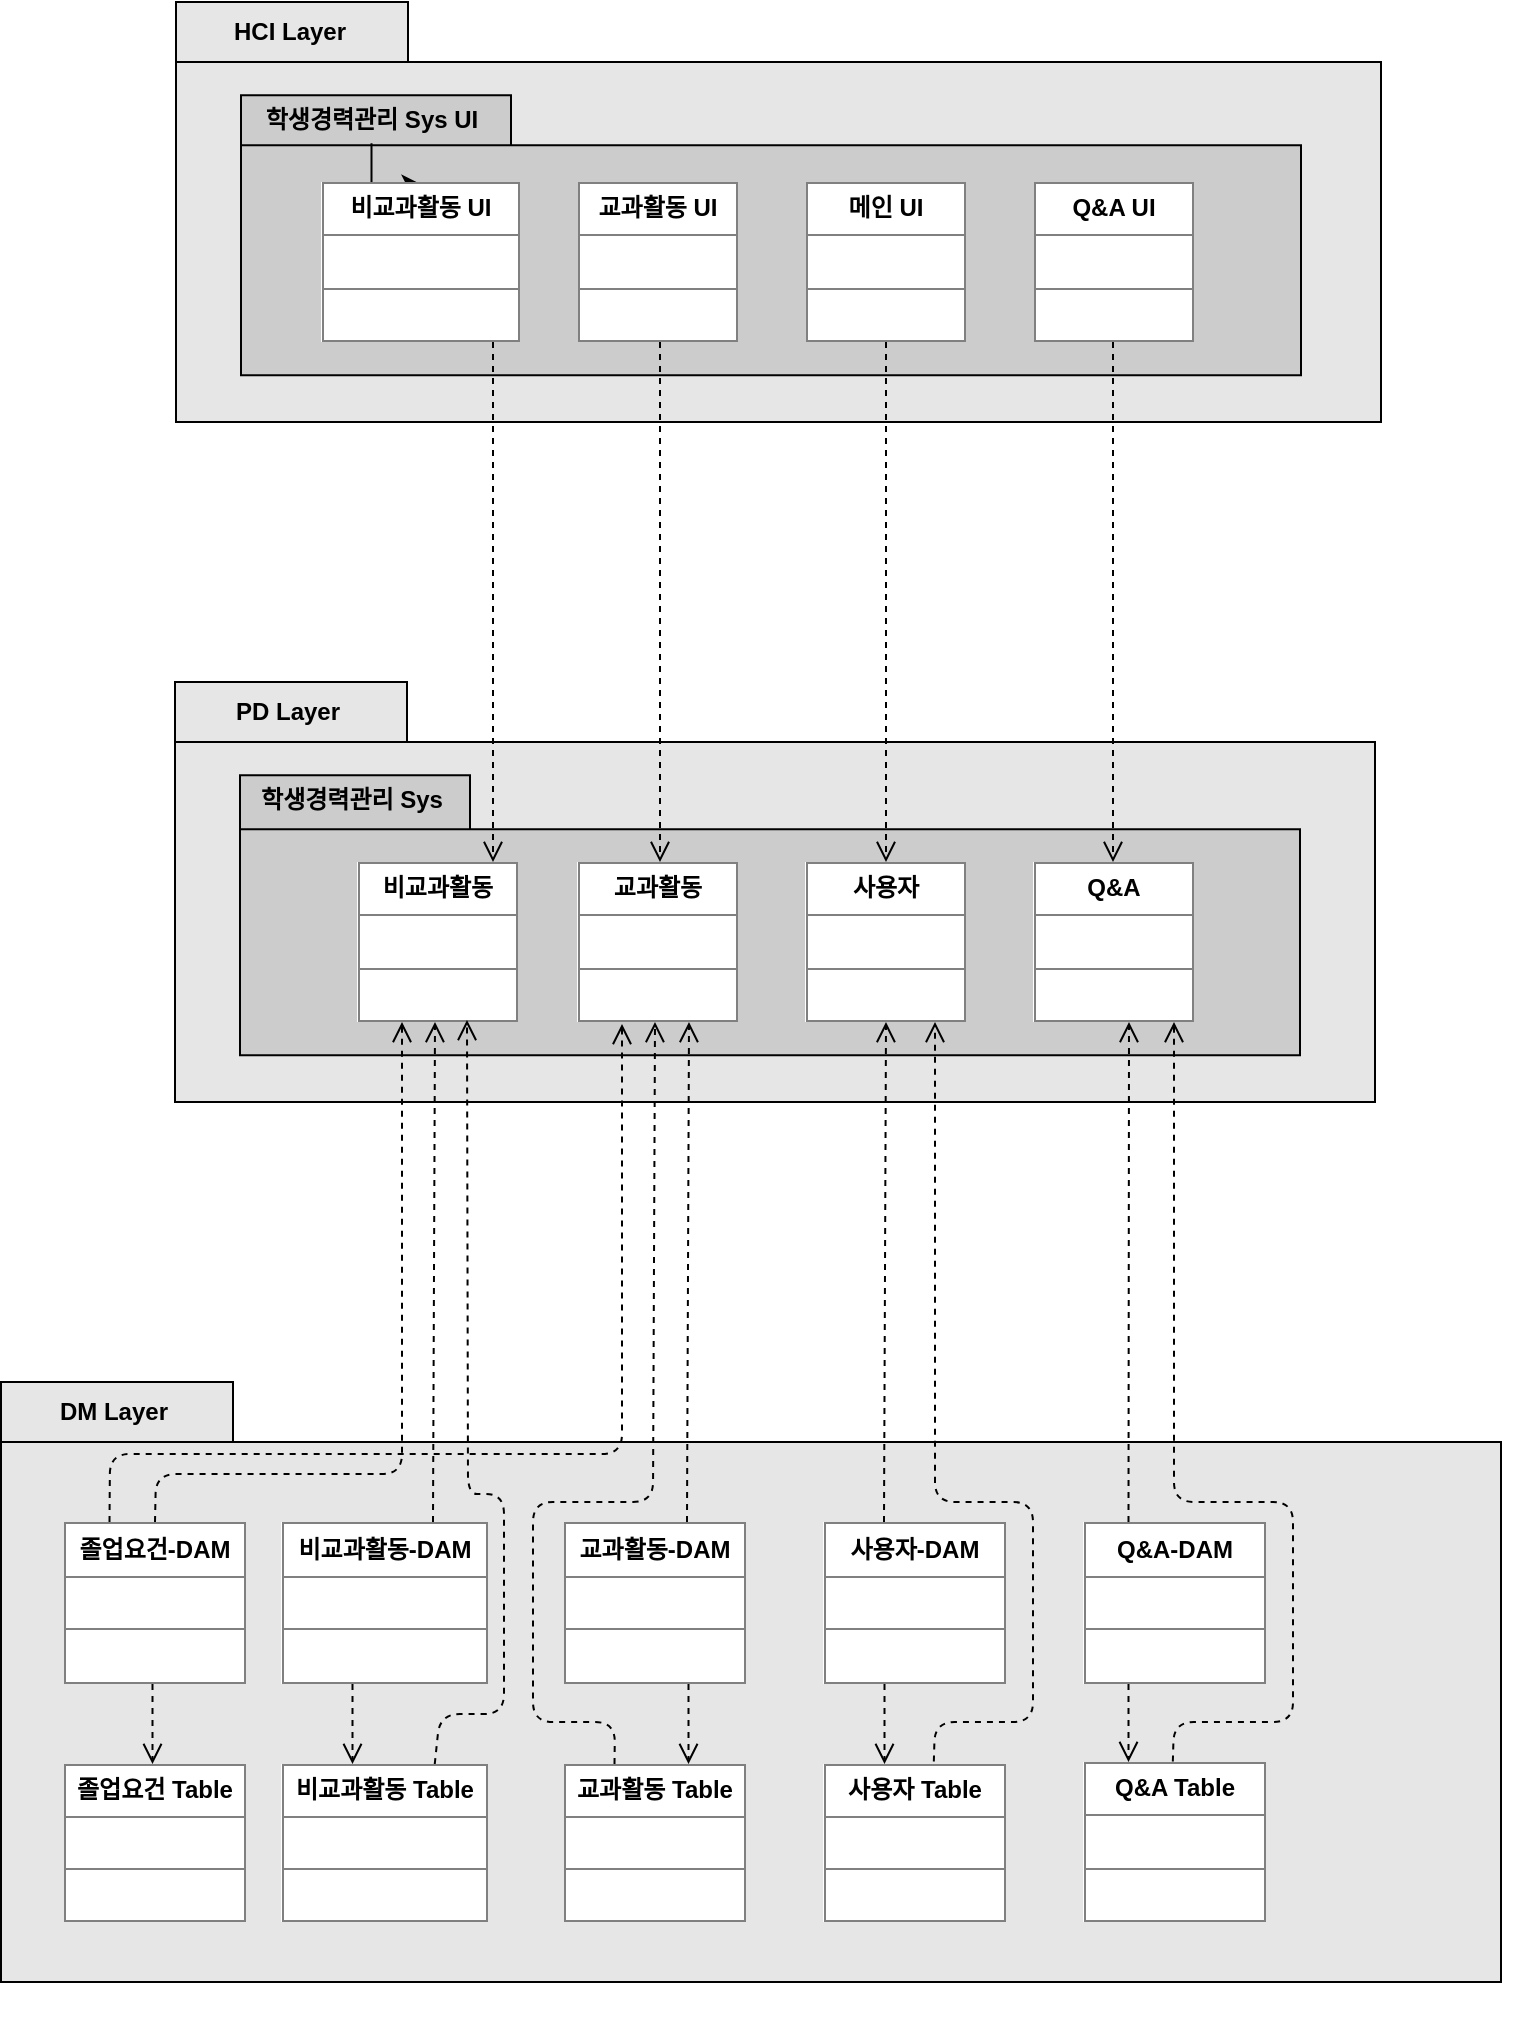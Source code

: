 <mxfile version="12.4.3" type="device" pages="1"><diagram name="Page-1" id="b5b7bab2-c9e2-2cf4-8b2a-24fd1a2a6d21"><mxGraphModel dx="934" dy="752" grid="1" gridSize="10" guides="1" tooltips="1" connect="1" arrows="1" fold="1" page="1" pageScale="1" pageWidth="827" pageHeight="1169" background="#ffffff" math="0" shadow="0"><root><mxCell id="0"/><mxCell id="1" parent="0"/><mxCell id="MsGpWOjRKsgeoRJg9yyc-125" value="" style="group" parent="1" vertex="1" connectable="0"><mxGeometry x="120.5" y="134" width="678.5" height="1020" as="geometry"/></mxCell><mxCell id="MsGpWOjRKsgeoRJg9yyc-124" value="" style="group" parent="MsGpWOjRKsgeoRJg9yyc-125" vertex="1" connectable="0"><mxGeometry x="9.5" width="678.5" height="1020" as="geometry"/></mxCell><mxCell id="MsGpWOjRKsgeoRJg9yyc-45" value="" style="group" parent="MsGpWOjRKsgeoRJg9yyc-124" vertex="1" connectable="0"><mxGeometry x="18.5" y="690" width="650" height="300" as="geometry"/></mxCell><mxCell id="MsGpWOjRKsgeoRJg9yyc-46" value="" style="shape=folder;fontStyle=1;spacingTop=10;tabWidth=116;tabHeight=30;tabPosition=left;html=1;rounded=0;shadow=0;comic=0;labelBackgroundColor=none;strokeWidth=1;fontFamily=Verdana;fontSize=10;align=center;fillColor=#E6E6E6;" parent="MsGpWOjRKsgeoRJg9yyc-45" vertex="1"><mxGeometry x="-100" width="750" height="300" as="geometry"/></mxCell><mxCell id="MsGpWOjRKsgeoRJg9yyc-81" value="&lt;table border=&quot;1&quot; width=&quot;100%&quot; cellpadding=&quot;4&quot; style=&quot;width: 100% ; height: 100% ; border-collapse: collapse&quot;&gt;&lt;tbody&gt;&lt;tr&gt;&lt;th align=&quot;center&quot;&gt;교과활동-DAM&lt;/th&gt;&lt;/tr&gt;&lt;tr&gt;&lt;td align=&quot;center&quot;&gt;&lt;br&gt;&lt;/td&gt;&lt;/tr&gt;&lt;tr&gt;&lt;td align=&quot;center&quot;&gt;&lt;br&gt;&lt;/td&gt;&lt;/tr&gt;&lt;/tbody&gt;&lt;/table&gt;" style="text;html=1;strokeColor=none;fillColor=#FFFFFF;overflow=fill;" parent="MsGpWOjRKsgeoRJg9yyc-45" vertex="1"><mxGeometry x="181.5" y="70" width="91" height="81" as="geometry"/></mxCell><mxCell id="MsGpWOjRKsgeoRJg9yyc-82" value="&lt;table border=&quot;1&quot; width=&quot;100%&quot; cellpadding=&quot;4&quot; style=&quot;width: 100% ; height: 100% ; border-collapse: collapse&quot;&gt;&lt;tbody&gt;&lt;tr&gt;&lt;th align=&quot;center&quot;&gt;교과활동 Table&lt;/th&gt;&lt;/tr&gt;&lt;tr&gt;&lt;td align=&quot;center&quot;&gt;&lt;br&gt;&lt;/td&gt;&lt;/tr&gt;&lt;tr&gt;&lt;td align=&quot;center&quot;&gt;&lt;br&gt;&lt;/td&gt;&lt;/tr&gt;&lt;/tbody&gt;&lt;/table&gt;" style="text;html=1;strokeColor=none;fillColor=#FFFFFF;overflow=fill;" parent="MsGpWOjRKsgeoRJg9yyc-45" vertex="1"><mxGeometry x="181.5" y="191" width="91" height="79" as="geometry"/></mxCell><mxCell id="MsGpWOjRKsgeoRJg9yyc-83" value="" style="html=1;verticalAlign=bottom;endArrow=open;dashed=1;endSize=8;exitX=0.75;exitY=1;exitDx=0;exitDy=0;entryX=0.75;entryY=0;entryDx=0;entryDy=0;" parent="MsGpWOjRKsgeoRJg9yyc-45" edge="1"><mxGeometry relative="1" as="geometry"><mxPoint x="243.75" y="151" as="sourcePoint"/><mxPoint x="243.75" y="191" as="targetPoint"/></mxGeometry></mxCell><mxCell id="MsGpWOjRKsgeoRJg9yyc-84" value="&lt;table border=&quot;1&quot; width=&quot;100%&quot; cellpadding=&quot;4&quot; style=&quot;width: 100% ; height: 100% ; border-collapse: collapse&quot;&gt;&lt;tbody&gt;&lt;tr&gt;&lt;th align=&quot;center&quot;&gt;사용자-DAM&lt;/th&gt;&lt;/tr&gt;&lt;tr&gt;&lt;td align=&quot;center&quot;&gt;&lt;br&gt;&lt;/td&gt;&lt;/tr&gt;&lt;tr&gt;&lt;td align=&quot;center&quot;&gt;&lt;br&gt;&lt;/td&gt;&lt;/tr&gt;&lt;/tbody&gt;&lt;/table&gt;" style="text;html=1;strokeColor=none;fillColor=#FFFFFF;overflow=fill;" parent="MsGpWOjRKsgeoRJg9yyc-45" vertex="1"><mxGeometry x="311" y="70" width="91" height="81" as="geometry"/></mxCell><mxCell id="MsGpWOjRKsgeoRJg9yyc-85" value="&lt;table border=&quot;1&quot; width=&quot;100%&quot; cellpadding=&quot;4&quot; style=&quot;width: 100% ; height: 100% ; border-collapse: collapse&quot;&gt;&lt;tbody&gt;&lt;tr&gt;&lt;th align=&quot;center&quot;&gt;사용자 Table&lt;/th&gt;&lt;/tr&gt;&lt;tr&gt;&lt;td align=&quot;center&quot;&gt;&lt;br&gt;&lt;/td&gt;&lt;/tr&gt;&lt;tr&gt;&lt;td align=&quot;center&quot;&gt;&lt;br&gt;&lt;/td&gt;&lt;/tr&gt;&lt;/tbody&gt;&lt;/table&gt;" style="text;html=1;strokeColor=none;fillColor=#FFFFFF;overflow=fill;" parent="MsGpWOjRKsgeoRJg9yyc-45" vertex="1"><mxGeometry x="311" y="191" width="91" height="79" as="geometry"/></mxCell><mxCell id="MsGpWOjRKsgeoRJg9yyc-86" value="" style="html=1;verticalAlign=bottom;endArrow=open;dashed=1;endSize=8;exitX=0.25;exitY=1;exitDx=0;exitDy=0;entryX=0.25;entryY=0;entryDx=0;entryDy=0;" parent="MsGpWOjRKsgeoRJg9yyc-45" edge="1"><mxGeometry relative="1" as="geometry"><mxPoint x="341.75" y="151" as="sourcePoint"/><mxPoint x="341.75" y="191" as="targetPoint"/></mxGeometry></mxCell><mxCell id="MsGpWOjRKsgeoRJg9yyc-87" value="&lt;table border=&quot;1&quot; width=&quot;100%&quot; cellpadding=&quot;4&quot; style=&quot;width: 100% ; height: 100% ; border-collapse: collapse&quot;&gt;&lt;tbody&gt;&lt;tr&gt;&lt;th align=&quot;center&quot;&gt;Q&amp;amp;A-DAM&lt;/th&gt;&lt;/tr&gt;&lt;tr&gt;&lt;td align=&quot;center&quot;&gt;&lt;br&gt;&lt;/td&gt;&lt;/tr&gt;&lt;tr&gt;&lt;td align=&quot;center&quot;&gt;&lt;br&gt;&lt;/td&gt;&lt;/tr&gt;&lt;/tbody&gt;&lt;/table&gt;" style="text;html=1;strokeColor=none;fillColor=#FFFFFF;overflow=fill;" parent="MsGpWOjRKsgeoRJg9yyc-45" vertex="1"><mxGeometry x="441" y="70" width="91" height="81" as="geometry"/></mxCell><mxCell id="MsGpWOjRKsgeoRJg9yyc-88" value="&lt;table border=&quot;1&quot; width=&quot;100%&quot; cellpadding=&quot;4&quot; style=&quot;width: 100% ; height: 100% ; border-collapse: collapse&quot;&gt;&lt;tbody&gt;&lt;tr&gt;&lt;th align=&quot;center&quot;&gt;Q&amp;amp;A Table&lt;/th&gt;&lt;/tr&gt;&lt;tr&gt;&lt;td align=&quot;center&quot;&gt;&lt;br&gt;&lt;/td&gt;&lt;/tr&gt;&lt;tr&gt;&lt;td align=&quot;center&quot;&gt;&lt;br&gt;&lt;/td&gt;&lt;/tr&gt;&lt;/tbody&gt;&lt;/table&gt;" style="text;html=1;strokeColor=none;fillColor=#FFFFFF;overflow=fill;" parent="MsGpWOjRKsgeoRJg9yyc-45" vertex="1"><mxGeometry x="441" y="190" width="91" height="80" as="geometry"/></mxCell><mxCell id="MsGpWOjRKsgeoRJg9yyc-89" value="" style="html=1;verticalAlign=bottom;endArrow=open;dashed=1;endSize=8;exitX=0.25;exitY=1;exitDx=0;exitDy=0;entryX=0.25;entryY=0;entryDx=0;entryDy=0;" parent="MsGpWOjRKsgeoRJg9yyc-45" source="MsGpWOjRKsgeoRJg9yyc-87" target="MsGpWOjRKsgeoRJg9yyc-88" edge="1"><mxGeometry relative="1" as="geometry"><mxPoint x="339" y="-490" as="sourcePoint"/><mxPoint x="259" y="-490" as="targetPoint"/></mxGeometry></mxCell><mxCell id="XZbosDim1L4lhwGupnvb-9" value="&lt;table border=&quot;1&quot; width=&quot;100%&quot; cellpadding=&quot;4&quot; style=&quot;width: 100% ; height: 100% ; border-collapse: collapse&quot;&gt;&lt;tbody&gt;&lt;tr&gt;&lt;th align=&quot;center&quot;&gt;비교과활동-DAM&lt;/th&gt;&lt;/tr&gt;&lt;tr&gt;&lt;td align=&quot;center&quot;&gt;&lt;br&gt;&lt;/td&gt;&lt;/tr&gt;&lt;tr&gt;&lt;td align=&quot;center&quot;&gt;&lt;br&gt;&lt;/td&gt;&lt;/tr&gt;&lt;/tbody&gt;&lt;/table&gt;" style="text;html=1;strokeColor=none;fillColor=#FFFFFF;overflow=fill;" vertex="1" parent="MsGpWOjRKsgeoRJg9yyc-45"><mxGeometry x="40" y="70" width="102.5" height="81" as="geometry"/></mxCell><mxCell id="XZbosDim1L4lhwGupnvb-10" value="&lt;table border=&quot;1&quot; width=&quot;100%&quot; cellpadding=&quot;4&quot; style=&quot;width: 100% ; height: 100% ; border-collapse: collapse&quot;&gt;&lt;tbody&gt;&lt;tr&gt;&lt;th align=&quot;center&quot;&gt;비교과활동 Table&lt;/th&gt;&lt;/tr&gt;&lt;tr&gt;&lt;td align=&quot;center&quot;&gt;&lt;br&gt;&lt;/td&gt;&lt;/tr&gt;&lt;tr&gt;&lt;td align=&quot;center&quot;&gt;&lt;br&gt;&lt;/td&gt;&lt;/tr&gt;&lt;/tbody&gt;&lt;/table&gt;" style="text;html=1;strokeColor=none;fillColor=#FFFFFF;overflow=fill;" vertex="1" parent="MsGpWOjRKsgeoRJg9yyc-45"><mxGeometry x="40" y="191" width="102.5" height="79" as="geometry"/></mxCell><mxCell id="MsGpWOjRKsgeoRJg9yyc-1" value="" style="group" parent="MsGpWOjRKsgeoRJg9yyc-124" vertex="1" connectable="0"><mxGeometry x="18.5" width="660" height="210" as="geometry"/></mxCell><mxCell id="MsGpWOjRKsgeoRJg9yyc-2" value="" style="shape=folder;fontStyle=1;spacingTop=10;tabWidth=116;tabHeight=30;tabPosition=left;html=1;rounded=0;shadow=0;comic=0;labelBackgroundColor=none;strokeWidth=1;fontFamily=Verdana;fontSize=10;align=center;fillColor=#E6E6E6;" parent="MsGpWOjRKsgeoRJg9yyc-1" vertex="1"><mxGeometry x="-12.5" width="602.5" height="210" as="geometry"/></mxCell><mxCell id="MsGpWOjRKsgeoRJg9yyc-4" value="" style="shape=folder;fontStyle=1;spacingTop=10;tabWidth=135;tabHeight=25;tabPosition=left;html=1;rounded=0;shadow=0;comic=0;labelBackgroundColor=none;strokeWidth=1;fontFamily=Verdana;fontSize=10;align=center;fillColor=#CCCCCC;" parent="MsGpWOjRKsgeoRJg9yyc-1" vertex="1"><mxGeometry x="20" y="46.67" width="530" height="140" as="geometry"/></mxCell><mxCell id="MsGpWOjRKsgeoRJg9yyc-24" value="&lt;b&gt;HCI Layer&lt;/b&gt;" style="text;html=1;strokeColor=none;fillColor=none;align=center;verticalAlign=middle;whiteSpace=wrap;rounded=0;" parent="MsGpWOjRKsgeoRJg9yyc-1" vertex="1"><mxGeometry x="-12" width="112" height="30" as="geometry"/></mxCell><mxCell id="XZbosDim1L4lhwGupnvb-1" value="" style="edgeStyle=orthogonalEdgeStyle;rounded=0;orthogonalLoop=1;jettySize=auto;html=1;" edge="1" parent="MsGpWOjRKsgeoRJg9yyc-1" source="MsGpWOjRKsgeoRJg9yyc-25" target="MsGpWOjRKsgeoRJg9yyc-31"><mxGeometry relative="1" as="geometry"/></mxCell><mxCell id="MsGpWOjRKsgeoRJg9yyc-25" value="&lt;b&gt;학생경력관리 Sys UI&lt;/b&gt;" style="text;html=1;strokeColor=none;fillColor=none;align=center;verticalAlign=middle;whiteSpace=wrap;rounded=0;" parent="MsGpWOjRKsgeoRJg9yyc-1" vertex="1"><mxGeometry x="20.5" y="46.67" width="129.5" height="24" as="geometry"/></mxCell><mxCell id="MsGpWOjRKsgeoRJg9yyc-31" value="&lt;table border=&quot;1&quot; width=&quot;100%&quot; cellpadding=&quot;4&quot; style=&quot;width: 100% ; height: 100% ; border-collapse: collapse&quot;&gt;&lt;tbody&gt;&lt;tr&gt;&lt;th align=&quot;center&quot;&gt;비교과활동 UI&lt;/th&gt;&lt;/tr&gt;&lt;tr&gt;&lt;td align=&quot;center&quot;&gt;&lt;br&gt;&lt;/td&gt;&lt;/tr&gt;&lt;tr&gt;&lt;td align=&quot;center&quot;&gt;&lt;br&gt;&lt;/td&gt;&lt;/tr&gt;&lt;/tbody&gt;&lt;/table&gt;" style="text;html=1;strokeColor=none;fillColor=#FFFFFF;overflow=fill;" parent="MsGpWOjRKsgeoRJg9yyc-1" vertex="1"><mxGeometry x="60" y="90" width="98.5" height="80" as="geometry"/></mxCell><mxCell id="MsGpWOjRKsgeoRJg9yyc-32" value="&lt;table border=&quot;1&quot; width=&quot;100%&quot; cellpadding=&quot;4&quot; style=&quot;width: 100% ; height: 100% ; border-collapse: collapse&quot;&gt;&lt;tbody&gt;&lt;tr&gt;&lt;th align=&quot;center&quot;&gt;교과활동 UI&lt;/th&gt;&lt;/tr&gt;&lt;tr&gt;&lt;td align=&quot;center&quot;&gt;&lt;br&gt;&lt;/td&gt;&lt;/tr&gt;&lt;tr&gt;&lt;td align=&quot;center&quot;&gt;&lt;br&gt;&lt;/td&gt;&lt;/tr&gt;&lt;/tbody&gt;&lt;/table&gt;" style="text;html=1;strokeColor=none;fillColor=#FFFFFF;overflow=fill;" parent="MsGpWOjRKsgeoRJg9yyc-1" vertex="1"><mxGeometry x="188.5" y="90" width="80" height="80" as="geometry"/></mxCell><mxCell id="MsGpWOjRKsgeoRJg9yyc-33" value="&lt;table border=&quot;1&quot; width=&quot;100%&quot; cellpadding=&quot;4&quot; style=&quot;width: 100% ; height: 100% ; border-collapse: collapse&quot;&gt;&lt;tbody&gt;&lt;tr&gt;&lt;th align=&quot;center&quot;&gt;메인 UI&lt;br&gt;&lt;/th&gt;&lt;/tr&gt;&lt;tr&gt;&lt;td align=&quot;center&quot;&gt;&lt;br&gt;&lt;/td&gt;&lt;/tr&gt;&lt;tr&gt;&lt;td align=&quot;center&quot;&gt;&lt;br&gt;&lt;/td&gt;&lt;/tr&gt;&lt;/tbody&gt;&lt;/table&gt;" style="text;html=1;strokeColor=none;fillColor=#FFFFFF;overflow=fill;fontStyle=1" parent="MsGpWOjRKsgeoRJg9yyc-1" vertex="1"><mxGeometry x="302.5" y="90" width="80" height="80" as="geometry"/></mxCell><mxCell id="MsGpWOjRKsgeoRJg9yyc-35" value="&lt;table border=&quot;1&quot; width=&quot;100%&quot; cellpadding=&quot;4&quot; style=&quot;width: 100% ; height: 100% ; border-collapse: collapse&quot;&gt;&lt;tbody&gt;&lt;tr&gt;&lt;th align=&quot;center&quot;&gt;Q&amp;amp;A UI&lt;/th&gt;&lt;/tr&gt;&lt;tr&gt;&lt;td align=&quot;center&quot;&gt;&lt;br&gt;&lt;/td&gt;&lt;/tr&gt;&lt;tr&gt;&lt;td align=&quot;center&quot;&gt;&lt;br&gt;&lt;/td&gt;&lt;/tr&gt;&lt;/tbody&gt;&lt;/table&gt;" style="text;html=1;strokeColor=none;fillColor=#FFFFFF;overflow=fill;" parent="MsGpWOjRKsgeoRJg9yyc-1" vertex="1"><mxGeometry x="416.5" y="90" width="80" height="80" as="geometry"/></mxCell><mxCell id="MsGpWOjRKsgeoRJg9yyc-36" value="" style="group" parent="MsGpWOjRKsgeoRJg9yyc-124" vertex="1" connectable="0"><mxGeometry y="340" width="651" height="680" as="geometry"/></mxCell><mxCell id="MsGpWOjRKsgeoRJg9yyc-37" value="" style="shape=folder;fontStyle=1;spacingTop=10;tabWidth=116;tabHeight=30;tabPosition=left;html=1;rounded=0;shadow=0;comic=0;labelBackgroundColor=none;strokeWidth=1;fontFamily=Verdana;fontSize=10;align=center;fillColor=#E6E6E6;" parent="MsGpWOjRKsgeoRJg9yyc-36" vertex="1"><mxGeometry x="5.5" width="600" height="210" as="geometry"/></mxCell><mxCell id="MsGpWOjRKsgeoRJg9yyc-38" value="" style="shape=folder;fontStyle=1;spacingTop=10;tabWidth=115;tabHeight=27;tabPosition=left;html=1;rounded=0;shadow=0;comic=0;labelBackgroundColor=none;strokeWidth=1;fontFamily=Verdana;fontSize=10;align=center;fillColor=#CCCCCC;" parent="MsGpWOjRKsgeoRJg9yyc-36" vertex="1"><mxGeometry x="38" y="46.667" width="530" height="140" as="geometry"/></mxCell><mxCell id="MsGpWOjRKsgeoRJg9yyc-39" value="&lt;b&gt;PD Layer&lt;/b&gt;" style="text;html=1;strokeColor=none;fillColor=none;align=center;verticalAlign=middle;whiteSpace=wrap;rounded=0;" parent="MsGpWOjRKsgeoRJg9yyc-36" vertex="1"><mxGeometry x="6" width="112" height="30" as="geometry"/></mxCell><mxCell id="MsGpWOjRKsgeoRJg9yyc-40" value="&lt;b&gt;학생경력관리 Sys&lt;/b&gt;" style="text;html=1;strokeColor=none;fillColor=none;align=center;verticalAlign=middle;whiteSpace=wrap;rounded=0;" parent="MsGpWOjRKsgeoRJg9yyc-36" vertex="1"><mxGeometry x="39" y="47" width="110" height="24" as="geometry"/></mxCell><mxCell id="MsGpWOjRKsgeoRJg9yyc-41" value="&lt;table border=&quot;1&quot; width=&quot;100%&quot; cellpadding=&quot;4&quot; style=&quot;width: 100% ; height: 100% ; border-collapse: collapse&quot;&gt;&lt;tbody&gt;&lt;tr&gt;&lt;th align=&quot;center&quot;&gt;비교과활동&lt;/th&gt;&lt;/tr&gt;&lt;tr&gt;&lt;td align=&quot;center&quot;&gt;&lt;br&gt;&lt;/td&gt;&lt;/tr&gt;&lt;tr&gt;&lt;td align=&quot;center&quot;&gt;&lt;br&gt;&lt;/td&gt;&lt;/tr&gt;&lt;/tbody&gt;&lt;/table&gt;" style="text;html=1;strokeColor=none;fillColor=#FFFFFF;overflow=fill;" parent="MsGpWOjRKsgeoRJg9yyc-36" vertex="1"><mxGeometry x="96.5" y="90" width="80" height="80" as="geometry"/></mxCell><mxCell id="MsGpWOjRKsgeoRJg9yyc-42" value="&lt;table border=&quot;1&quot; width=&quot;100%&quot; cellpadding=&quot;4&quot; style=&quot;width: 100% ; height: 100% ; border-collapse: collapse&quot;&gt;&lt;tbody&gt;&lt;tr&gt;&lt;th align=&quot;center&quot;&gt;교과활동&lt;/th&gt;&lt;/tr&gt;&lt;tr&gt;&lt;td align=&quot;center&quot;&gt;&lt;br&gt;&lt;/td&gt;&lt;/tr&gt;&lt;tr&gt;&lt;td align=&quot;center&quot;&gt;&lt;br&gt;&lt;/td&gt;&lt;/tr&gt;&lt;/tbody&gt;&lt;/table&gt;" style="text;html=1;strokeColor=none;fillColor=#FFFFFF;overflow=fill;" parent="MsGpWOjRKsgeoRJg9yyc-36" vertex="1"><mxGeometry x="206.5" y="90" width="80" height="80" as="geometry"/></mxCell><mxCell id="MsGpWOjRKsgeoRJg9yyc-43" value="&lt;table border=&quot;1&quot; width=&quot;100%&quot; cellpadding=&quot;4&quot; style=&quot;width: 100% ; height: 100% ; border-collapse: collapse&quot;&gt;&lt;tbody&gt;&lt;tr&gt;&lt;th align=&quot;center&quot;&gt;사용자&lt;/th&gt;&lt;/tr&gt;&lt;tr&gt;&lt;td align=&quot;center&quot;&gt;&lt;br&gt;&lt;/td&gt;&lt;/tr&gt;&lt;tr&gt;&lt;td align=&quot;center&quot;&gt;&lt;br&gt;&lt;/td&gt;&lt;/tr&gt;&lt;/tbody&gt;&lt;/table&gt;" style="text;html=1;strokeColor=none;fillColor=#FFFFFF;overflow=fill;fontStyle=1" parent="MsGpWOjRKsgeoRJg9yyc-36" vertex="1"><mxGeometry x="320.5" y="90" width="80" height="80" as="geometry"/></mxCell><mxCell id="MsGpWOjRKsgeoRJg9yyc-44" value="&lt;table border=&quot;1&quot; width=&quot;100%&quot; cellpadding=&quot;4&quot; style=&quot;width: 100% ; height: 100% ; border-collapse: collapse&quot;&gt;&lt;tbody&gt;&lt;tr&gt;&lt;th align=&quot;center&quot;&gt;Q&amp;amp;A&lt;/th&gt;&lt;/tr&gt;&lt;tr&gt;&lt;td align=&quot;center&quot;&gt;&lt;br&gt;&lt;/td&gt;&lt;/tr&gt;&lt;tr&gt;&lt;td align=&quot;center&quot;&gt;&lt;br&gt;&lt;/td&gt;&lt;/tr&gt;&lt;/tbody&gt;&lt;/table&gt;" style="text;html=1;strokeColor=none;fillColor=#FFFFFF;overflow=fill;" parent="MsGpWOjRKsgeoRJg9yyc-36" vertex="1"><mxGeometry x="434.5" y="90" width="80" height="80" as="geometry"/></mxCell><mxCell id="MsGpWOjRKsgeoRJg9yyc-105" value="" style="html=1;verticalAlign=bottom;endArrow=open;dashed=1;endSize=8;exitX=0.5;exitY=1;exitDx=0;exitDy=0;entryX=0.5;entryY=1;entryDx=0;entryDy=0;" parent="MsGpWOjRKsgeoRJg9yyc-36" source="MsGpWOjRKsgeoRJg9yyc-33" edge="1"><mxGeometry relative="1" as="geometry"><mxPoint x="360" y="340.0" as="sourcePoint"/><mxPoint x="361" y="90" as="targetPoint"/></mxGeometry></mxCell><mxCell id="XZbosDim1L4lhwGupnvb-7" value="" style="html=1;verticalAlign=bottom;endArrow=open;dashed=1;endSize=8;exitX=0.5;exitY=0;exitDx=0;exitDy=0;entryX=0.5;entryY=1;entryDx=0;entryDy=0;" edge="1" parent="MsGpWOjRKsgeoRJg9yyc-36" source="MsGpWOjRKsgeoRJg9yyc-50"><mxGeometry relative="1" as="geometry"><mxPoint x="118" y="420.0" as="sourcePoint"/><mxPoint x="119" y="170" as="targetPoint"/><Array as="points"><mxPoint x="-4" y="396"/><mxPoint x="119" y="396"/></Array></mxGeometry></mxCell><mxCell id="MsGpWOjRKsgeoRJg9yyc-94" value="" style="html=1;verticalAlign=bottom;endArrow=open;dashed=1;endSize=8;exitX=0.5;exitY=0;exitDx=0;exitDy=0;entryX=0.5;entryY=1;entryDx=0;entryDy=0;" parent="MsGpWOjRKsgeoRJg9yyc-124" edge="1"><mxGeometry relative="1" as="geometry"><mxPoint x="134.5" y="760.0" as="sourcePoint"/><mxPoint x="135.5" y="510" as="targetPoint"/></mxGeometry></mxCell><mxCell id="MsGpWOjRKsgeoRJg9yyc-95" value="" style="html=1;verticalAlign=bottom;endArrow=open;dashed=1;endSize=8;exitX=0.5;exitY=0;exitDx=0;exitDy=0;entryX=0.5;entryY=1;entryDx=0;entryDy=0;" parent="MsGpWOjRKsgeoRJg9yyc-124" edge="1"><mxGeometry relative="1" as="geometry"><mxPoint x="360" y="760.0" as="sourcePoint"/><mxPoint x="361" y="510" as="targetPoint"/></mxGeometry></mxCell><mxCell id="MsGpWOjRKsgeoRJg9yyc-96" value="" style="html=1;verticalAlign=bottom;endArrow=open;dashed=1;endSize=8;exitX=0.25;exitY=0;exitDx=0;exitDy=0;" parent="MsGpWOjRKsgeoRJg9yyc-124" source="MsGpWOjRKsgeoRJg9yyc-87" edge="1"><mxGeometry relative="1" as="geometry"><mxPoint x="474.5" y="760.0" as="sourcePoint"/><mxPoint x="482.5" y="510" as="targetPoint"/></mxGeometry></mxCell><mxCell id="MsGpWOjRKsgeoRJg9yyc-98" value="" style="html=1;verticalAlign=bottom;endArrow=open;dashed=1;endSize=8;entryX=0.5;entryY=1;entryDx=0;entryDy=0;exitX=0.25;exitY=0;exitDx=0;exitDy=0;" parent="MsGpWOjRKsgeoRJg9yyc-124" edge="1"><mxGeometry relative="1" as="geometry"><mxPoint x="225.25" y="881" as="sourcePoint"/><mxPoint x="245.5" y="510" as="targetPoint"/><Array as="points"><mxPoint x="225.5" y="860"/><mxPoint x="184.5" y="860"/><mxPoint x="184.5" y="750"/><mxPoint x="244.5" y="750"/></Array></mxGeometry></mxCell><mxCell id="MsGpWOjRKsgeoRJg9yyc-99" value="" style="html=1;verticalAlign=bottom;endArrow=open;dashed=1;endSize=8;exitX=0.5;exitY=0;exitDx=0;exitDy=0;entryX=0.5;entryY=1;entryDx=0;entryDy=0;" parent="MsGpWOjRKsgeoRJg9yyc-124" edge="1"><mxGeometry relative="1" as="geometry"><mxPoint x="261.5" y="760.0" as="sourcePoint"/><mxPoint x="262.5" y="510" as="targetPoint"/></mxGeometry></mxCell><mxCell id="MsGpWOjRKsgeoRJg9yyc-102" value="" style="html=1;verticalAlign=bottom;endArrow=open;dashed=1;endSize=8;entryX=0.5;entryY=1;entryDx=0;entryDy=0;exitX=0.609;exitY=-0.016;exitDx=0;exitDy=0;exitPerimeter=0;" parent="MsGpWOjRKsgeoRJg9yyc-124" source="MsGpWOjRKsgeoRJg9yyc-85" edge="1"><mxGeometry relative="1" as="geometry"><mxPoint x="404.5" y="680" as="sourcePoint"/><mxPoint x="385.5" y="510" as="targetPoint"/><Array as="points"><mxPoint x="385.5" y="860"/><mxPoint x="434.5" y="860"/><mxPoint x="434.5" y="750"/><mxPoint x="385.5" y="750"/></Array></mxGeometry></mxCell><mxCell id="MsGpWOjRKsgeoRJg9yyc-103" value="" style="html=1;verticalAlign=bottom;endArrow=open;dashed=1;endSize=8;entryX=0.5;entryY=1;entryDx=0;entryDy=0;exitX=0.609;exitY=-0.016;exitDx=0;exitDy=0;exitPerimeter=0;" parent="MsGpWOjRKsgeoRJg9yyc-124" edge="1"><mxGeometry relative="1" as="geometry"><mxPoint x="504.419" y="879.736" as="sourcePoint"/><mxPoint x="505" y="510" as="targetPoint"/><Array as="points"><mxPoint x="505" y="860"/><mxPoint x="564.5" y="860"/><mxPoint x="564.5" y="750"/><mxPoint x="505" y="750"/></Array></mxGeometry></mxCell><mxCell id="MsGpWOjRKsgeoRJg9yyc-106" value="" style="html=1;verticalAlign=bottom;endArrow=open;dashed=1;endSize=8;exitX=0.5;exitY=1;exitDx=0;exitDy=0;entryX=0.5;entryY=1;entryDx=0;entryDy=0;" parent="MsGpWOjRKsgeoRJg9yyc-124" edge="1"><mxGeometry relative="1" as="geometry"><mxPoint x="474.5" y="170" as="sourcePoint"/><mxPoint x="474.5" y="430" as="targetPoint"/></mxGeometry></mxCell><mxCell id="MsGpWOjRKsgeoRJg9yyc-107" value="" style="html=1;verticalAlign=bottom;endArrow=open;dashed=1;endSize=8;exitX=0.5;exitY=1;exitDx=0;exitDy=0;entryX=0.5;entryY=1;entryDx=0;entryDy=0;" parent="MsGpWOjRKsgeoRJg9yyc-124" edge="1"><mxGeometry relative="1" as="geometry"><mxPoint x="248" y="170" as="sourcePoint"/><mxPoint x="248" y="430" as="targetPoint"/></mxGeometry></mxCell><mxCell id="MsGpWOjRKsgeoRJg9yyc-110" value="" style="html=1;verticalAlign=bottom;endArrow=open;dashed=1;endSize=8;exitX=0.5;exitY=1;exitDx=0;exitDy=0;entryX=0.5;entryY=1;entryDx=0;entryDy=0;" parent="MsGpWOjRKsgeoRJg9yyc-124" edge="1"><mxGeometry relative="1" as="geometry"><mxPoint x="164.5" y="170" as="sourcePoint"/><mxPoint x="164.5" y="430" as="targetPoint"/></mxGeometry></mxCell><mxCell id="MsGpWOjRKsgeoRJg9yyc-48" value="&lt;b&gt;DM Layer&lt;/b&gt;" style="text;html=1;strokeColor=none;fillColor=none;align=center;verticalAlign=middle;whiteSpace=wrap;rounded=0;" parent="1" vertex="1"><mxGeometry x="48.5" y="824" width="112" height="30" as="geometry"/></mxCell><mxCell id="MsGpWOjRKsgeoRJg9yyc-50" value="&lt;table border=&quot;1&quot; width=&quot;100%&quot; cellpadding=&quot;4&quot; style=&quot;width: 100% ; height: 100% ; border-collapse: collapse&quot;&gt;&lt;tbody&gt;&lt;tr&gt;&lt;th align=&quot;center&quot;&gt;졸업요건-DAM&lt;/th&gt;&lt;/tr&gt;&lt;tr&gt;&lt;td align=&quot;center&quot;&gt;&lt;br&gt;&lt;/td&gt;&lt;/tr&gt;&lt;tr&gt;&lt;td align=&quot;center&quot;&gt;&lt;br&gt;&lt;/td&gt;&lt;/tr&gt;&lt;/tbody&gt;&lt;/table&gt;" style="text;html=1;strokeColor=none;fillColor=#FFFFFF;overflow=fill;" parent="1" vertex="1"><mxGeometry x="80" y="894" width="91" height="81" as="geometry"/></mxCell><mxCell id="MsGpWOjRKsgeoRJg9yyc-64" value="&lt;table border=&quot;1&quot; width=&quot;100%&quot; cellpadding=&quot;4&quot; style=&quot;width: 100% ; height: 100% ; border-collapse: collapse&quot;&gt;&lt;tbody&gt;&lt;tr&gt;&lt;th align=&quot;center&quot;&gt;졸업요건 Table&lt;/th&gt;&lt;/tr&gt;&lt;tr&gt;&lt;td align=&quot;center&quot;&gt;&lt;br&gt;&lt;/td&gt;&lt;/tr&gt;&lt;tr&gt;&lt;td align=&quot;center&quot;&gt;&lt;br&gt;&lt;/td&gt;&lt;/tr&gt;&lt;/tbody&gt;&lt;/table&gt;" style="text;html=1;strokeColor=none;fillColor=#FFFFFF;overflow=fill;" parent="1" vertex="1"><mxGeometry x="80" y="1015" width="91" height="79" as="geometry"/></mxCell><mxCell id="MsGpWOjRKsgeoRJg9yyc-74" value="" style="html=1;verticalAlign=bottom;endArrow=open;dashed=1;endSize=8;exitX=0.75;exitY=1;exitDx=0;exitDy=0;entryX=0.75;entryY=0;entryDx=0;entryDy=0;" parent="1" edge="1"><mxGeometry relative="1" as="geometry"><mxPoint x="124.25" y="975" as="sourcePoint"/><mxPoint x="124.25" y="1015" as="targetPoint"/></mxGeometry></mxCell><mxCell id="XZbosDim1L4lhwGupnvb-11" value="" style="html=1;verticalAlign=bottom;endArrow=open;dashed=1;endSize=8;exitX=0.75;exitY=0;exitDx=0;exitDy=0;entryX=0.5;entryY=1;entryDx=0;entryDy=0;" edge="1" parent="1" source="XZbosDim1L4lhwGupnvb-10"><mxGeometry relative="1" as="geometry"><mxPoint x="280.5" y="893.0" as="sourcePoint"/><mxPoint x="281.5" y="643" as="targetPoint"/><Array as="points"><mxPoint x="268" y="990"/><mxPoint x="300" y="990"/><mxPoint x="300" y="880"/><mxPoint x="282" y="880"/></Array></mxGeometry></mxCell><mxCell id="XZbosDim1L4lhwGupnvb-12" value="" style="html=1;verticalAlign=bottom;endArrow=open;dashed=1;endSize=8;exitX=0.75;exitY=1;exitDx=0;exitDy=0;entryX=0.75;entryY=0;entryDx=0;entryDy=0;" edge="1" parent="1"><mxGeometry relative="1" as="geometry"><mxPoint x="224.25" y="975" as="sourcePoint"/><mxPoint x="224.25" y="1015" as="targetPoint"/></mxGeometry></mxCell><mxCell id="XZbosDim1L4lhwGupnvb-13" value="" style="html=1;verticalAlign=bottom;endArrow=open;dashed=1;endSize=8;exitX=0.25;exitY=0;exitDx=0;exitDy=0;entryX=0.5;entryY=1;entryDx=0;entryDy=0;" edge="1" parent="1" source="MsGpWOjRKsgeoRJg9yyc-50"><mxGeometry relative="1" as="geometry"><mxPoint x="235.5" y="895" as="sourcePoint"/><mxPoint x="359" y="645" as="targetPoint"/><Array as="points"><mxPoint x="103" y="860"/><mxPoint x="359" y="860"/></Array></mxGeometry></mxCell></root></mxGraphModel></diagram></mxfile>
